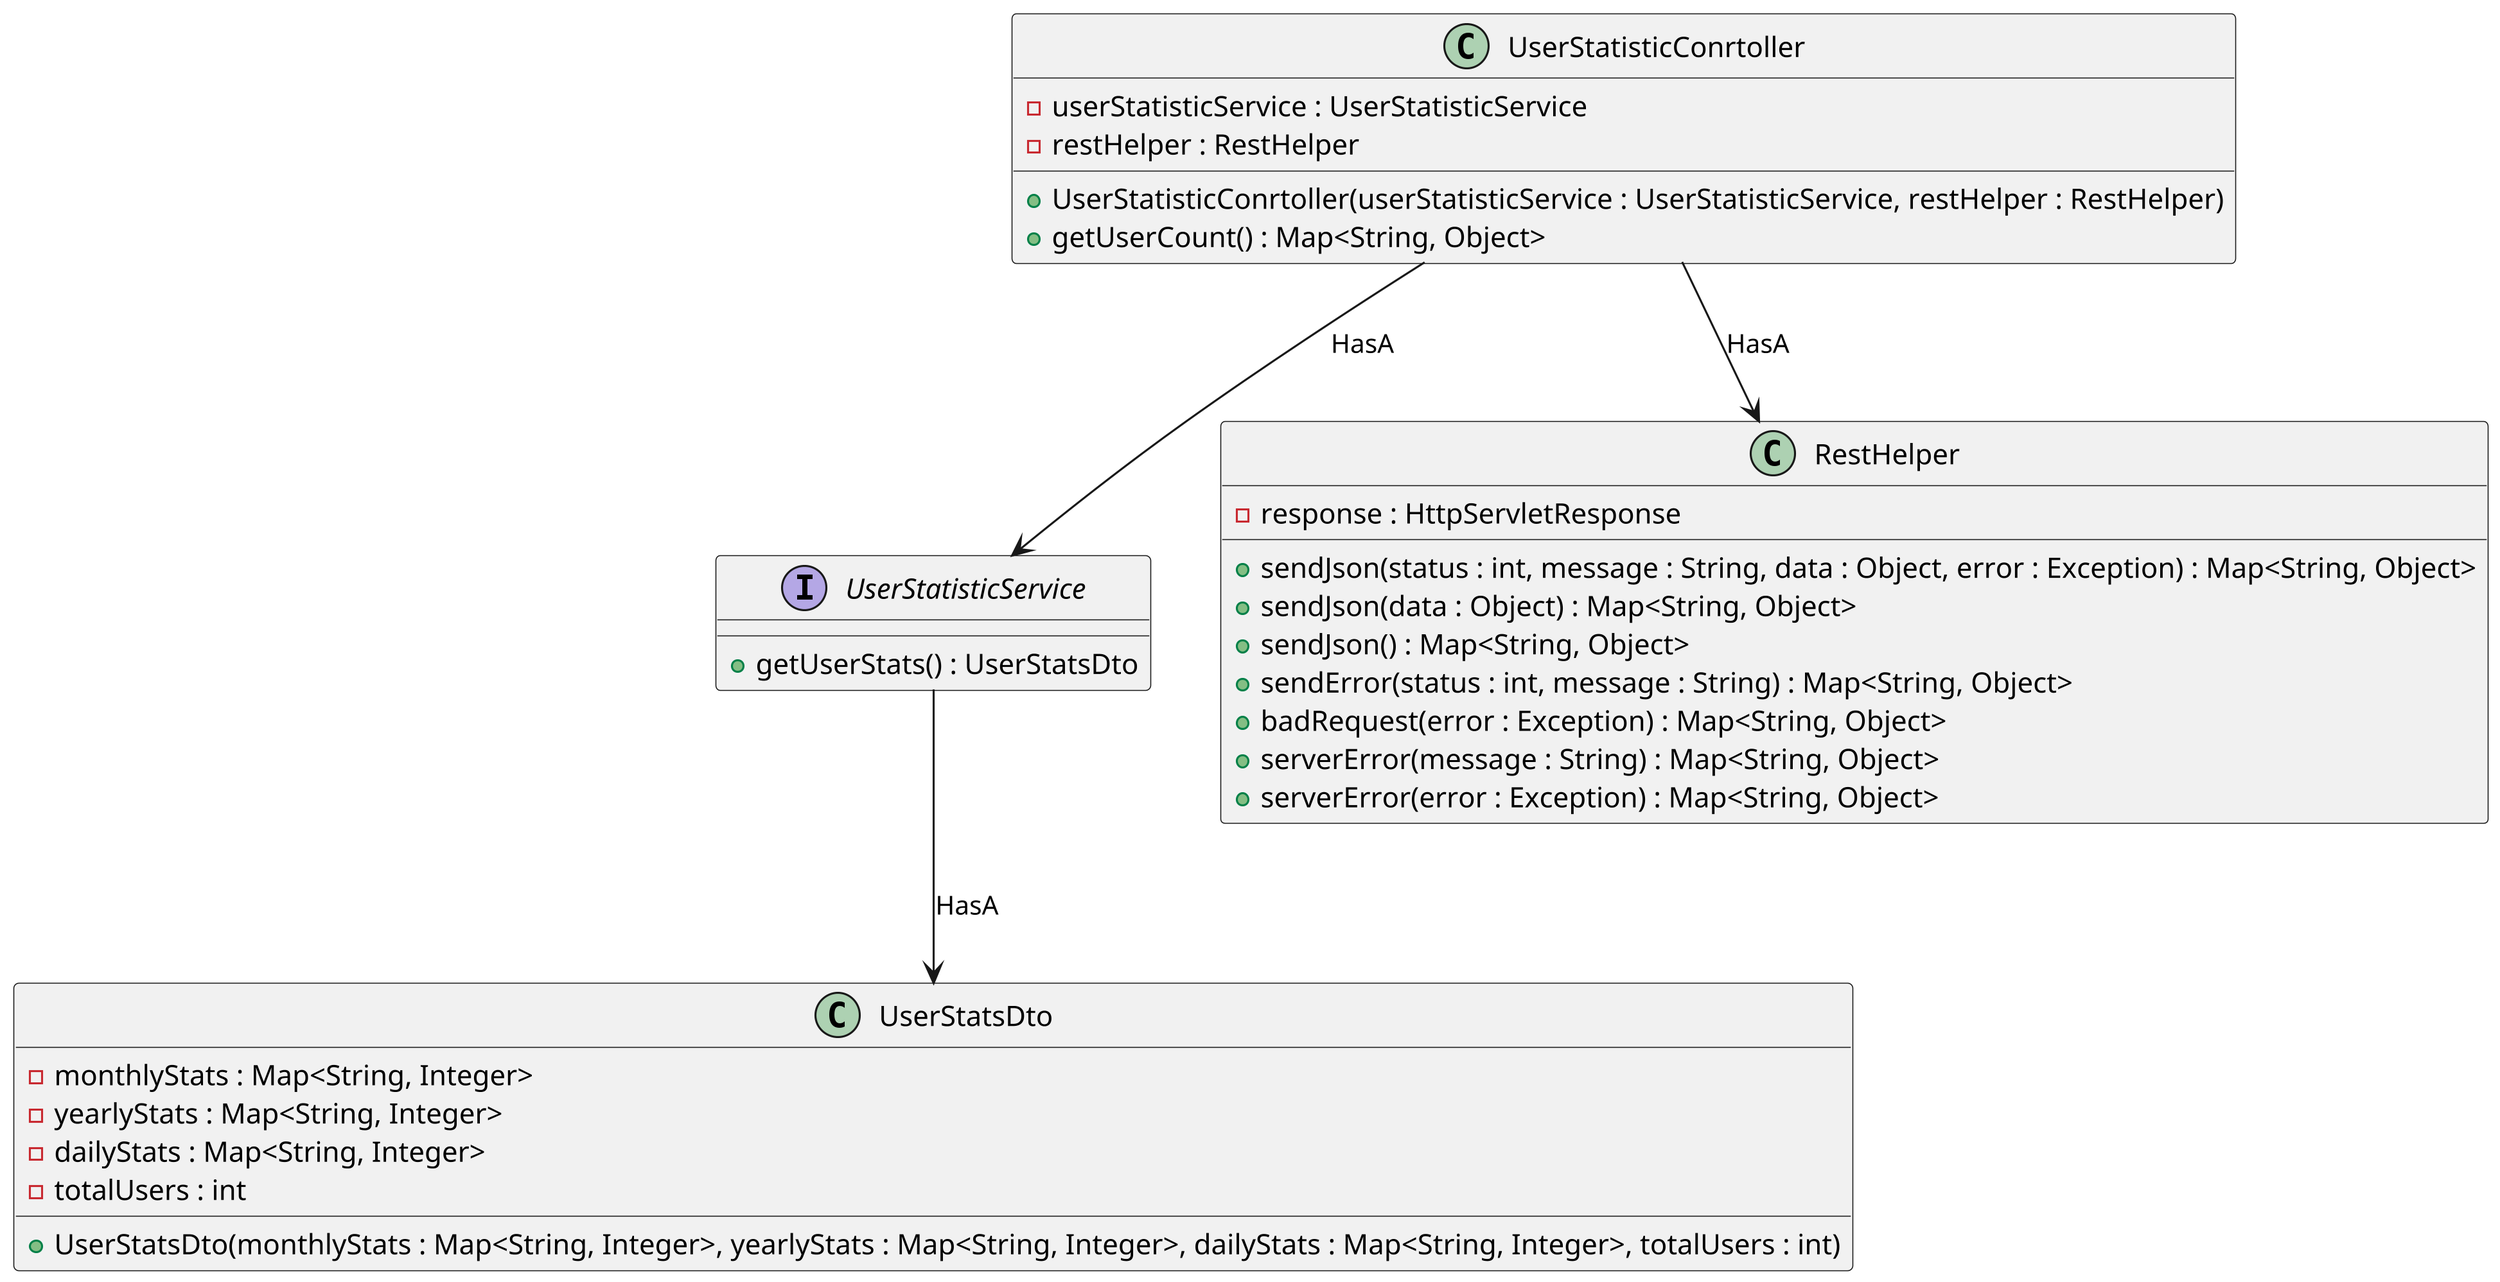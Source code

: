 @startuml UserStatisticConrtoller_ClassDiagram
skinparam dpi 300

class UserStatisticConrtoller {
    - userStatisticService : UserStatisticService
    - restHelper : RestHelper
    + UserStatisticConrtoller(userStatisticService : UserStatisticService, restHelper : RestHelper)
    + getUserCount() : Map<String, Object>
}

interface UserStatisticService {
    + getUserStats() : UserStatsDto
}

class RestHelper {
    - response : HttpServletResponse
    + sendJson(status : int, message : String, data : Object, error : Exception) : Map<String, Object>
    + sendJson(data : Object) : Map<String, Object>
    + sendJson() : Map<String, Object>
    + sendError(status : int, message : String) : Map<String, Object>
    + badRequest(error : Exception) : Map<String, Object>
    + serverError(message : String) : Map<String, Object>
    + serverError(error : Exception) : Map<String, Object>
}

class UserStatsDto {
    - monthlyStats : Map<String, Integer>
    - yearlyStats : Map<String, Integer>
    - dailyStats : Map<String, Integer>
    - totalUsers : int
    + UserStatsDto(monthlyStats : Map<String, Integer>, yearlyStats : Map<String, Integer>, dailyStats : Map<String, Integer>, totalUsers : int)
}

UserStatisticConrtoller --> UserStatisticService : HasA
UserStatisticConrtoller --> RestHelper : HasA
UserStatisticService --> UserStatsDto : HasA

@enduml
